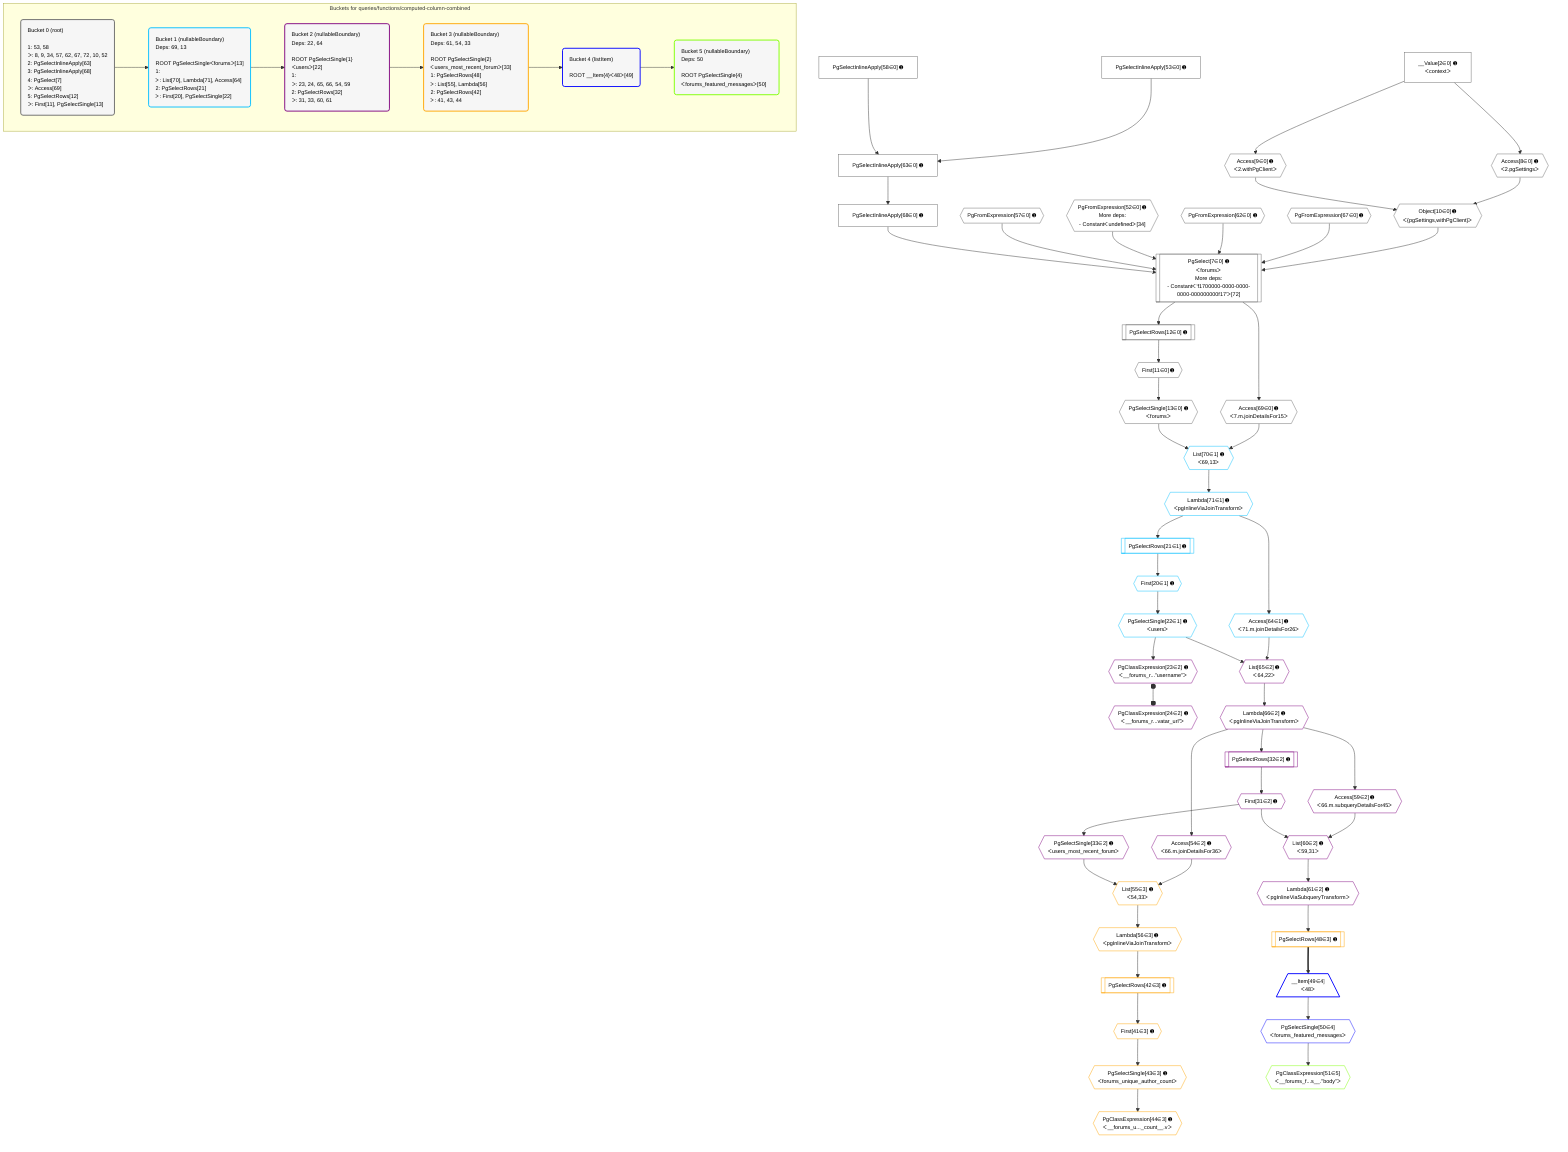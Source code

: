 %%{init: {'themeVariables': { 'fontSize': '12px'}}}%%
graph TD
    classDef path fill:#eee,stroke:#000,color:#000
    classDef plan fill:#fff,stroke-width:1px,color:#000
    classDef itemplan fill:#fff,stroke-width:2px,color:#000
    classDef unbatchedplan fill:#dff,stroke-width:1px,color:#000
    classDef sideeffectplan fill:#fcc,stroke-width:2px,color:#000
    classDef bucket fill:#f6f6f6,color:#000,stroke-width:2px,text-align:left

    subgraph "Buckets for queries/functions/computed-column-combined"
    Bucket0("Bucket 0 (root)<br /><br />1: 53, 58<br />ᐳ: 8, 9, 34, 57, 62, 67, 72, 10, 52<br />2: PgSelectInlineApply[63]<br />3: PgSelectInlineApply[68]<br />4: PgSelect[7]<br />ᐳ: Access[69]<br />5: PgSelectRows[12]<br />ᐳ: First[11], PgSelectSingle[13]"):::bucket
    Bucket1("Bucket 1 (nullableBoundary)<br />Deps: 69, 13<br /><br />ROOT PgSelectSingleᐸforumsᐳ[13]<br />1: <br />ᐳ: List[70], Lambda[71], Access[64]<br />2: PgSelectRows[21]<br />ᐳ: First[20], PgSelectSingle[22]"):::bucket
    Bucket2("Bucket 2 (nullableBoundary)<br />Deps: 22, 64<br /><br />ROOT PgSelectSingle{1}ᐸusersᐳ[22]<br />1: <br />ᐳ: 23, 24, 65, 66, 54, 59<br />2: PgSelectRows[32]<br />ᐳ: 31, 33, 60, 61"):::bucket
    Bucket3("Bucket 3 (nullableBoundary)<br />Deps: 61, 54, 33<br /><br />ROOT PgSelectSingle{2}ᐸusers_most_recent_forumᐳ[33]<br />1: PgSelectRows[48]<br />ᐳ: List[55], Lambda[56]<br />2: PgSelectRows[42]<br />ᐳ: 41, 43, 44"):::bucket
    Bucket4("Bucket 4 (listItem)<br /><br />ROOT __Item{4}ᐸ48ᐳ[49]"):::bucket
    Bucket5("Bucket 5 (nullableBoundary)<br />Deps: 50<br /><br />ROOT PgSelectSingle{4}ᐸforums_featured_messagesᐳ[50]"):::bucket
    end
    Bucket0 --> Bucket1
    Bucket1 --> Bucket2
    Bucket2 --> Bucket3
    Bucket3 --> Bucket4
    Bucket4 --> Bucket5

    %% plan dependencies
    PgSelect7[["PgSelect[7∈0] ➊<br />ᐸforumsᐳ<br />More deps:<br />- Constantᐸ'f1700000-0000-0000-0000-000000000f17'ᐳ[72]"]]:::plan
    Object10{{"Object[10∈0] ➊<br />ᐸ{pgSettings,withPgClient}ᐳ"}}:::plan
    PgFromExpression67{{"PgFromExpression[67∈0] ➊"}}:::plan
    PgFromExpression62{{"PgFromExpression[62∈0] ➊"}}:::plan
    PgFromExpression52{{"PgFromExpression[52∈0] ➊<br />More deps:<br />- Constantᐸundefinedᐳ[34]"}}:::plan
    PgFromExpression57{{"PgFromExpression[57∈0] ➊"}}:::plan
    PgSelectInlineApply68["PgSelectInlineApply[68∈0] ➊"]:::plan
    Object10 & PgFromExpression67 & PgFromExpression62 & PgFromExpression52 & PgFromExpression57 & PgSelectInlineApply68 --> PgSelect7
    Access8{{"Access[8∈0] ➊<br />ᐸ2.pgSettingsᐳ"}}:::plan
    Access9{{"Access[9∈0] ➊<br />ᐸ2.withPgClientᐳ"}}:::plan
    Access8 & Access9 --> Object10
    PgSelectInlineApply63["PgSelectInlineApply[63∈0] ➊"]:::plan
    PgSelectInlineApply53["PgSelectInlineApply[53∈0] ➊"]:::plan
    PgSelectInlineApply58["PgSelectInlineApply[58∈0] ➊"]:::plan
    PgSelectInlineApply53 & PgSelectInlineApply58 --> PgSelectInlineApply63
    __Value2["__Value[2∈0] ➊<br />ᐸcontextᐳ"]:::plan
    __Value2 --> Access8
    __Value2 --> Access9
    First11{{"First[11∈0] ➊"}}:::plan
    PgSelectRows12[["PgSelectRows[12∈0] ➊"]]:::plan
    PgSelectRows12 --> First11
    PgSelect7 --> PgSelectRows12
    PgSelectSingle13{{"PgSelectSingle[13∈0] ➊<br />ᐸforumsᐳ"}}:::plan
    First11 --> PgSelectSingle13
    PgSelectInlineApply63 --> PgSelectInlineApply68
    Access69{{"Access[69∈0] ➊<br />ᐸ7.m.joinDetailsFor15ᐳ"}}:::plan
    PgSelect7 --> Access69
    List70{{"List[70∈1] ➊<br />ᐸ69,13ᐳ"}}:::plan
    Access69 & PgSelectSingle13 --> List70
    First20{{"First[20∈1] ➊"}}:::plan
    PgSelectRows21[["PgSelectRows[21∈1] ➊"]]:::plan
    PgSelectRows21 --> First20
    Lambda71{{"Lambda[71∈1] ➊<br />ᐸpgInlineViaJoinTransformᐳ"}}:::plan
    Lambda71 --> PgSelectRows21
    PgSelectSingle22{{"PgSelectSingle[22∈1] ➊<br />ᐸusersᐳ"}}:::plan
    First20 --> PgSelectSingle22
    Access64{{"Access[64∈1] ➊<br />ᐸ71.m.joinDetailsFor26ᐳ"}}:::plan
    Lambda71 --> Access64
    List70 --> Lambda71
    List60{{"List[60∈2] ➊<br />ᐸ59,31ᐳ"}}:::plan
    Access59{{"Access[59∈2] ➊<br />ᐸ66.m.subqueryDetailsFor45ᐳ"}}:::plan
    First31{{"First[31∈2] ➊"}}:::plan
    Access59 & First31 --> List60
    List65{{"List[65∈2] ➊<br />ᐸ64,22ᐳ"}}:::plan
    Access64 & PgSelectSingle22 --> List65
    PgClassExpression23{{"PgClassExpression[23∈2] ➊<br />ᐸ__forums_r...”username”ᐳ"}}:::plan
    PgSelectSingle22 --> PgClassExpression23
    PgClassExpression24{{"PgClassExpression[24∈2] ➊<br />ᐸ__forums_r...vatar_url”ᐳ"}}:::plan
    PgClassExpression23 o--o PgClassExpression24
    PgSelectRows32[["PgSelectRows[32∈2] ➊"]]:::plan
    PgSelectRows32 --> First31
    Lambda66{{"Lambda[66∈2] ➊<br />ᐸpgInlineViaJoinTransformᐳ"}}:::plan
    Lambda66 --> PgSelectRows32
    PgSelectSingle33{{"PgSelectSingle[33∈2] ➊<br />ᐸusers_most_recent_forumᐳ"}}:::plan
    First31 --> PgSelectSingle33
    Access54{{"Access[54∈2] ➊<br />ᐸ66.m.joinDetailsFor36ᐳ"}}:::plan
    Lambda66 --> Access54
    Lambda66 --> Access59
    Lambda61{{"Lambda[61∈2] ➊<br />ᐸpgInlineViaSubqueryTransformᐳ"}}:::plan
    List60 --> Lambda61
    List65 --> Lambda66
    List55{{"List[55∈3] ➊<br />ᐸ54,33ᐳ"}}:::plan
    Access54 & PgSelectSingle33 --> List55
    First41{{"First[41∈3] ➊"}}:::plan
    PgSelectRows42[["PgSelectRows[42∈3] ➊"]]:::plan
    PgSelectRows42 --> First41
    Lambda56{{"Lambda[56∈3] ➊<br />ᐸpgInlineViaJoinTransformᐳ"}}:::plan
    Lambda56 --> PgSelectRows42
    PgSelectSingle43{{"PgSelectSingle[43∈3] ➊<br />ᐸforums_unique_author_countᐳ"}}:::plan
    First41 --> PgSelectSingle43
    PgClassExpression44{{"PgClassExpression[44∈3] ➊<br />ᐸ__forums_u..._count__.vᐳ"}}:::plan
    PgSelectSingle43 --> PgClassExpression44
    PgSelectRows48[["PgSelectRows[48∈3] ➊"]]:::plan
    Lambda61 --> PgSelectRows48
    List55 --> Lambda56
    __Item49[/"__Item[49∈4]<br />ᐸ48ᐳ"\]:::itemplan
    PgSelectRows48 ==> __Item49
    PgSelectSingle50{{"PgSelectSingle[50∈4]<br />ᐸforums_featured_messagesᐳ"}}:::plan
    __Item49 --> PgSelectSingle50
    PgClassExpression51{{"PgClassExpression[51∈5]<br />ᐸ__forums_f...s__.”body”ᐳ"}}:::plan
    PgSelectSingle50 --> PgClassExpression51

    %% define steps
    classDef bucket0 stroke:#696969
    class Bucket0,__Value2,PgSelect7,Access8,Access9,Object10,First11,PgSelectRows12,PgSelectSingle13,PgFromExpression52,PgSelectInlineApply53,PgFromExpression57,PgSelectInlineApply58,PgFromExpression62,PgSelectInlineApply63,PgFromExpression67,PgSelectInlineApply68,Access69 bucket0
    classDef bucket1 stroke:#00bfff
    class Bucket1,First20,PgSelectRows21,PgSelectSingle22,Access64,List70,Lambda71 bucket1
    classDef bucket2 stroke:#7f007f
    class Bucket2,PgClassExpression23,PgClassExpression24,First31,PgSelectRows32,PgSelectSingle33,Access54,Access59,List60,Lambda61,List65,Lambda66 bucket2
    classDef bucket3 stroke:#ffa500
    class Bucket3,First41,PgSelectRows42,PgSelectSingle43,PgClassExpression44,PgSelectRows48,List55,Lambda56 bucket3
    classDef bucket4 stroke:#0000ff
    class Bucket4,__Item49,PgSelectSingle50 bucket4
    classDef bucket5 stroke:#7fff00
    class Bucket5,PgClassExpression51 bucket5